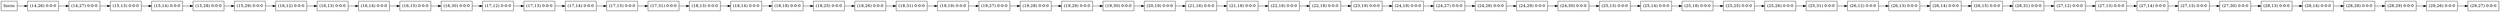 digraph firsGraph{
node [shape=record];
rankdir=LR;
node0 [label=" Inicio "];
node1[label="(14,26) 0-0-0"];
node0-> node1;
node2[label="(14,27) 0-0-0"];
node1-> node2;
node3[label="(15,13) 0-0-0"];
node2-> node3;
node4[label="(15,14) 0-0-0"];
node3-> node4;
node5[label="(15,28) 0-0-0"];
node4-> node5;
node6[label="(15,29) 0-0-0"];
node5-> node6;
node7[label="(16,12) 0-0-0"];
node6-> node7;
node8[label="(16,13) 0-0-0"];
node7-> node8;
node9[label="(16,14) 0-0-0"];
node8-> node9;
node10[label="(16,15) 0-0-0"];
node9-> node10;
node11[label="(16,30) 0-0-0"];
node10-> node11;
node12[label="(17,12) 0-0-0"];
node11-> node12;
node13[label="(17,13) 0-0-0"];
node12-> node13;
node14[label="(17,14) 0-0-0"];
node13-> node14;
node15[label="(17,15) 0-0-0"];
node14-> node15;
node16[label="(17,31) 0-0-0"];
node15-> node16;
node17[label="(18,13) 0-0-0"];
node16-> node17;
node18[label="(18,14) 0-0-0"];
node17-> node18;
node19[label="(18,18) 0-0-0"];
node18-> node19;
node20[label="(18,25) 0-0-0"];
node19-> node20;
node21[label="(18,26) 0-0-0"];
node20-> node21;
node22[label="(18,31) 0-0-0"];
node21-> node22;
node23[label="(19,19) 0-0-0"];
node22-> node23;
node24[label="(19,27) 0-0-0"];
node23-> node24;
node25[label="(19,28) 0-0-0"];
node24-> node25;
node26[label="(19,29) 0-0-0"];
node25-> node26;
node27[label="(19,30) 0-0-0"];
node26-> node27;
node28[label="(20,19) 0-0-0"];
node27-> node28;
node29[label="(21,16) 0-0-0"];
node28-> node29;
node30[label="(21,18) 0-0-0"];
node29-> node30;
node31[label="(22,16) 0-0-0"];
node30-> node31;
node32[label="(22,18) 0-0-0"];
node31-> node32;
node33[label="(23,19) 0-0-0"];
node32-> node33;
node34[label="(24,19) 0-0-0"];
node33-> node34;
node35[label="(24,27) 0-0-0"];
node34-> node35;
node36[label="(24,28) 0-0-0"];
node35-> node36;
node37[label="(24,29) 0-0-0"];
node36-> node37;
node38[label="(24,30) 0-0-0"];
node37-> node38;
node39[label="(25,13) 0-0-0"];
node38-> node39;
node40[label="(25,14) 0-0-0"];
node39-> node40;
node41[label="(25,18) 0-0-0"];
node40-> node41;
node42[label="(25,25) 0-0-0"];
node41-> node42;
node43[label="(25,26) 0-0-0"];
node42-> node43;
node44[label="(25,31) 0-0-0"];
node43-> node44;
node45[label="(26,12) 0-0-0"];
node44-> node45;
node46[label="(26,13) 0-0-0"];
node45-> node46;
node47[label="(26,14) 0-0-0"];
node46-> node47;
node48[label="(26,15) 0-0-0"];
node47-> node48;
node49[label="(26,31) 0-0-0"];
node48-> node49;
node50[label="(27,12) 0-0-0"];
node49-> node50;
node51[label="(27,13) 0-0-0"];
node50-> node51;
node52[label="(27,14) 0-0-0"];
node51-> node52;
node53[label="(27,15) 0-0-0"];
node52-> node53;
node54[label="(27,30) 0-0-0"];
node53-> node54;
node55[label="(28,13) 0-0-0"];
node54-> node55;
node56[label="(28,14) 0-0-0"];
node55-> node56;
node57[label="(28,28) 0-0-0"];
node56-> node57;
node58[label="(28,29) 0-0-0"];
node57-> node58;
node59[label="(29,26) 0-0-0"];
node58-> node59;
node60[label="(29,27) 0-0-0"];
node59-> node60;
}
